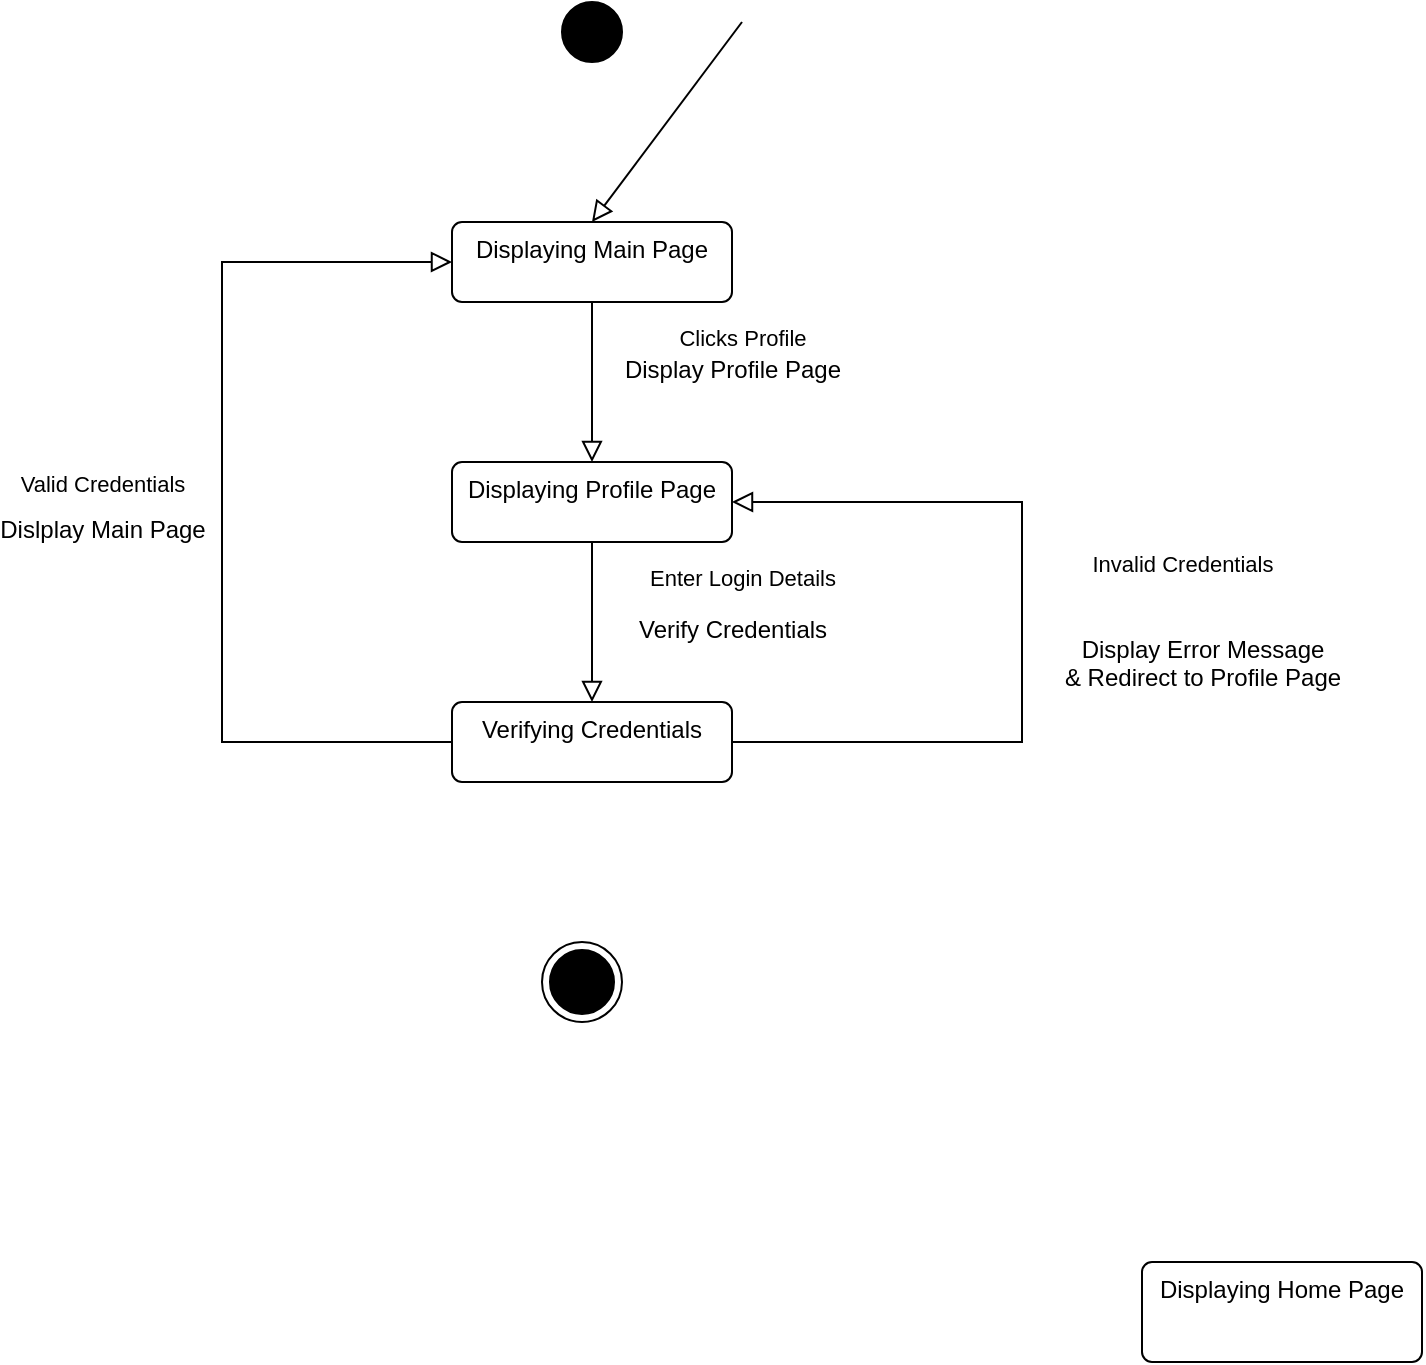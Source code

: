 <mxfile version="24.7.6">
  <diagram name="Page-1" id="PO6YEovwAHuaW14SgPtq">
    <mxGraphModel dx="880" dy="468" grid="1" gridSize="10" guides="1" tooltips="1" connect="1" arrows="1" fold="1" page="1" pageScale="1" pageWidth="4681" pageHeight="3300" background="none" math="0" shadow="0">
      <root>
        <mxCell id="0" />
        <mxCell id="1" parent="0" />
        <mxCell id="dLCL1BNoXGIihHrT0mXC-1" value="" style="ellipse;fillColor=strokeColor;html=1;" parent="1" vertex="1">
          <mxGeometry x="450" y="10" width="30" height="30" as="geometry" />
        </mxCell>
        <mxCell id="dLCL1BNoXGIihHrT0mXC-2" value="" style="endArrow=block;html=1;rounded=0;align=center;verticalAlign=bottom;endFill=0;labelBackgroundColor=none;endSize=8;" parent="1" edge="1">
          <mxGeometry x="-0.325" y="135" relative="1" as="geometry">
            <mxPoint x="540" y="20" as="sourcePoint" />
            <mxPoint x="465" y="120" as="targetPoint" />
            <mxPoint as="offset" />
          </mxGeometry>
        </mxCell>
        <mxCell id="dLCL1BNoXGIihHrT0mXC-3" value="" style="resizable=0;html=1;align=center;verticalAlign=top;labelBackgroundColor=none;" parent="dLCL1BNoXGIihHrT0mXC-2" connectable="0" vertex="1">
          <mxGeometry relative="1" as="geometry">
            <mxPoint x="145" y="10" as="offset" />
          </mxGeometry>
        </mxCell>
        <mxCell id="dLCL1BNoXGIihHrT0mXC-10" value="Displaying Main Page" style="html=1;align=center;verticalAlign=top;rounded=1;absoluteArcSize=1;arcSize=10;dashed=0;whiteSpace=wrap;" parent="1" vertex="1">
          <mxGeometry x="395" y="120" width="140" height="40" as="geometry" />
        </mxCell>
        <mxCell id="dLCL1BNoXGIihHrT0mXC-19" value="Displaying Profile Page" style="html=1;align=center;verticalAlign=top;rounded=1;absoluteArcSize=1;arcSize=10;dashed=0;whiteSpace=wrap;" parent="1" vertex="1">
          <mxGeometry x="395" y="240" width="140" height="40" as="geometry" />
        </mxCell>
        <mxCell id="dLCL1BNoXGIihHrT0mXC-20" value="Clicks Profile" style="endArrow=block;html=1;rounded=0;align=center;verticalAlign=bottom;endFill=0;labelBackgroundColor=none;endSize=8;exitX=0.5;exitY=1;exitDx=0;exitDy=0;" parent="1" source="dLCL1BNoXGIihHrT0mXC-10" edge="1">
          <mxGeometry x="-0.333" y="75" relative="1" as="geometry">
            <mxPoint x="330" y="330" as="sourcePoint" />
            <mxPoint x="465" y="240" as="targetPoint" />
            <mxPoint as="offset" />
          </mxGeometry>
        </mxCell>
        <mxCell id="dLCL1BNoXGIihHrT0mXC-21" value="Display Profile Page" style="resizable=0;html=1;align=center;verticalAlign=top;labelBackgroundColor=none;" parent="dLCL1BNoXGIihHrT0mXC-20" connectable="0" vertex="1">
          <mxGeometry relative="1" as="geometry">
            <mxPoint x="70" y="-20" as="offset" />
          </mxGeometry>
        </mxCell>
        <mxCell id="dLCL1BNoXGIihHrT0mXC-24" value="Enter Login Details" style="endArrow=block;html=1;rounded=0;align=center;verticalAlign=bottom;endFill=0;labelBackgroundColor=none;endSize=8;exitX=0.5;exitY=1;exitDx=0;exitDy=0;" parent="1" source="dLCL1BNoXGIihHrT0mXC-19" edge="1">
          <mxGeometry x="-0.333" y="75" relative="1" as="geometry">
            <mxPoint x="412.5" y="380" as="sourcePoint" />
            <mxPoint x="465" y="360" as="targetPoint" />
            <mxPoint as="offset" />
          </mxGeometry>
        </mxCell>
        <mxCell id="dLCL1BNoXGIihHrT0mXC-25" value="Verify Credentials" style="resizable=0;html=1;align=center;verticalAlign=top;labelBackgroundColor=none;" parent="dLCL1BNoXGIihHrT0mXC-24" connectable="0" vertex="1">
          <mxGeometry relative="1" as="geometry">
            <mxPoint x="70" y="-10" as="offset" />
          </mxGeometry>
        </mxCell>
        <mxCell id="dLCL1BNoXGIihHrT0mXC-26" value="Verifying Credentials" style="html=1;align=center;verticalAlign=top;rounded=1;absoluteArcSize=1;arcSize=10;dashed=0;whiteSpace=wrap;" parent="1" vertex="1">
          <mxGeometry x="395" y="360" width="140" height="40" as="geometry" />
        </mxCell>
        <mxCell id="dLCL1BNoXGIihHrT0mXC-27" value="Displaying Home Page" style="html=1;align=center;verticalAlign=top;rounded=1;absoluteArcSize=1;arcSize=10;dashed=0;whiteSpace=wrap;" parent="1" vertex="1">
          <mxGeometry x="740" y="640" width="140" height="50" as="geometry" />
        </mxCell>
        <mxCell id="dLCL1BNoXGIihHrT0mXC-30" value="Valid Credentials" style="endArrow=block;html=1;rounded=0;align=center;verticalAlign=bottom;endFill=0;labelBackgroundColor=none;endSize=8;exitX=0;exitY=0.5;exitDx=0;exitDy=0;entryX=0;entryY=0.5;entryDx=0;entryDy=0;" parent="1" source="dLCL1BNoXGIihHrT0mXC-26" target="dLCL1BNoXGIihHrT0mXC-10" edge="1">
          <mxGeometry y="60" relative="1" as="geometry">
            <mxPoint x="130" y="450" as="sourcePoint" />
            <mxPoint x="210" y="170" as="targetPoint" />
            <Array as="points">
              <mxPoint x="280" y="380" />
              <mxPoint x="280" y="140" />
            </Array>
            <mxPoint as="offset" />
          </mxGeometry>
        </mxCell>
        <mxCell id="dLCL1BNoXGIihHrT0mXC-31" value="Dislplay Main Page" style="resizable=0;html=1;align=center;verticalAlign=top;labelBackgroundColor=none;" parent="dLCL1BNoXGIihHrT0mXC-30" connectable="0" vertex="1">
          <mxGeometry relative="1" as="geometry">
            <mxPoint x="-60" as="offset" />
          </mxGeometry>
        </mxCell>
        <mxCell id="dLCL1BNoXGIihHrT0mXC-33" value="Invalid Credentials" style="endArrow=block;html=1;rounded=0;align=center;verticalAlign=bottom;endFill=0;labelBackgroundColor=none;endSize=8;exitX=1;exitY=0.5;exitDx=0;exitDy=0;entryX=1;entryY=0.5;entryDx=0;entryDy=0;" parent="1" source="dLCL1BNoXGIihHrT0mXC-26" target="dLCL1BNoXGIihHrT0mXC-19" edge="1">
          <mxGeometry x="0.098" y="-80" relative="1" as="geometry">
            <mxPoint x="570" y="490" as="sourcePoint" />
            <mxPoint x="680" y="340" as="targetPoint" />
            <Array as="points">
              <mxPoint x="680" y="380" />
              <mxPoint x="680" y="260" />
            </Array>
            <mxPoint as="offset" />
          </mxGeometry>
        </mxCell>
        <mxCell id="dLCL1BNoXGIihHrT0mXC-34" value="Display Error Message &lt;br&gt;&amp;amp; Redirect to Profile Page" style="resizable=0;html=1;align=center;verticalAlign=top;labelBackgroundColor=none;" parent="dLCL1BNoXGIihHrT0mXC-33" connectable="0" vertex="1">
          <mxGeometry relative="1" as="geometry">
            <mxPoint x="90" as="offset" />
          </mxGeometry>
        </mxCell>
        <mxCell id="IgnOkryo6ripSMt3iWWQ-1" value="" style="ellipse;html=1;shape=endState;fillColor=strokeColor;" vertex="1" parent="1">
          <mxGeometry x="440" y="480" width="40" height="40" as="geometry" />
        </mxCell>
      </root>
    </mxGraphModel>
  </diagram>
</mxfile>
